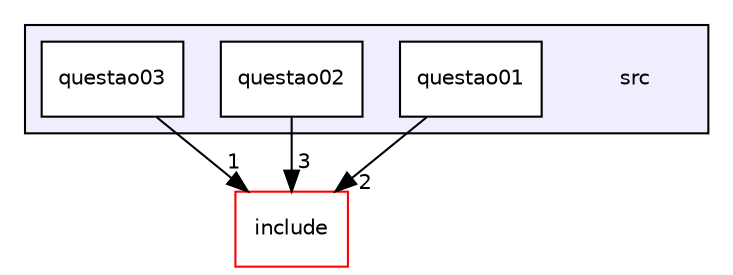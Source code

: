 digraph "src" {
  compound=true
  node [ fontsize="10", fontname="Helvetica"];
  edge [ labelfontsize="10", labelfontname="Helvetica"];
  subgraph clusterdir_68267d1309a1af8e8297ef4c3efbcdba {
    graph [ bgcolor="#eeeeff", pencolor="black", label="" URL="dir_68267d1309a1af8e8297ef4c3efbcdba.html"];
    dir_68267d1309a1af8e8297ef4c3efbcdba [shape=plaintext label="src"];
    dir_28ea00e5fb300044eafa74f7e6701380 [shape=box label="questao01" color="black" fillcolor="white" style="filled" URL="dir_28ea00e5fb300044eafa74f7e6701380.html"];
    dir_b5856f280cef6bbd4f22075de6e3c1e9 [shape=box label="questao02" color="black" fillcolor="white" style="filled" URL="dir_b5856f280cef6bbd4f22075de6e3c1e9.html"];
    dir_59c0947618e7c4ecbbe48d389316ccd5 [shape=box label="questao03" color="black" fillcolor="white" style="filled" URL="dir_59c0947618e7c4ecbbe48d389316ccd5.html"];
  }
  dir_d44c64559bbebec7f509842c48db8b23 [shape=box label="include" fillcolor="white" style="filled" color="red" URL="dir_d44c64559bbebec7f509842c48db8b23.html"];
  dir_59c0947618e7c4ecbbe48d389316ccd5->dir_d44c64559bbebec7f509842c48db8b23 [headlabel="1", labeldistance=1.5 headhref="dir_000006_000000.html"];
  dir_b5856f280cef6bbd4f22075de6e3c1e9->dir_d44c64559bbebec7f509842c48db8b23 [headlabel="3", labeldistance=1.5 headhref="dir_000005_000000.html"];
  dir_28ea00e5fb300044eafa74f7e6701380->dir_d44c64559bbebec7f509842c48db8b23 [headlabel="2", labeldistance=1.5 headhref="dir_000004_000000.html"];
}
